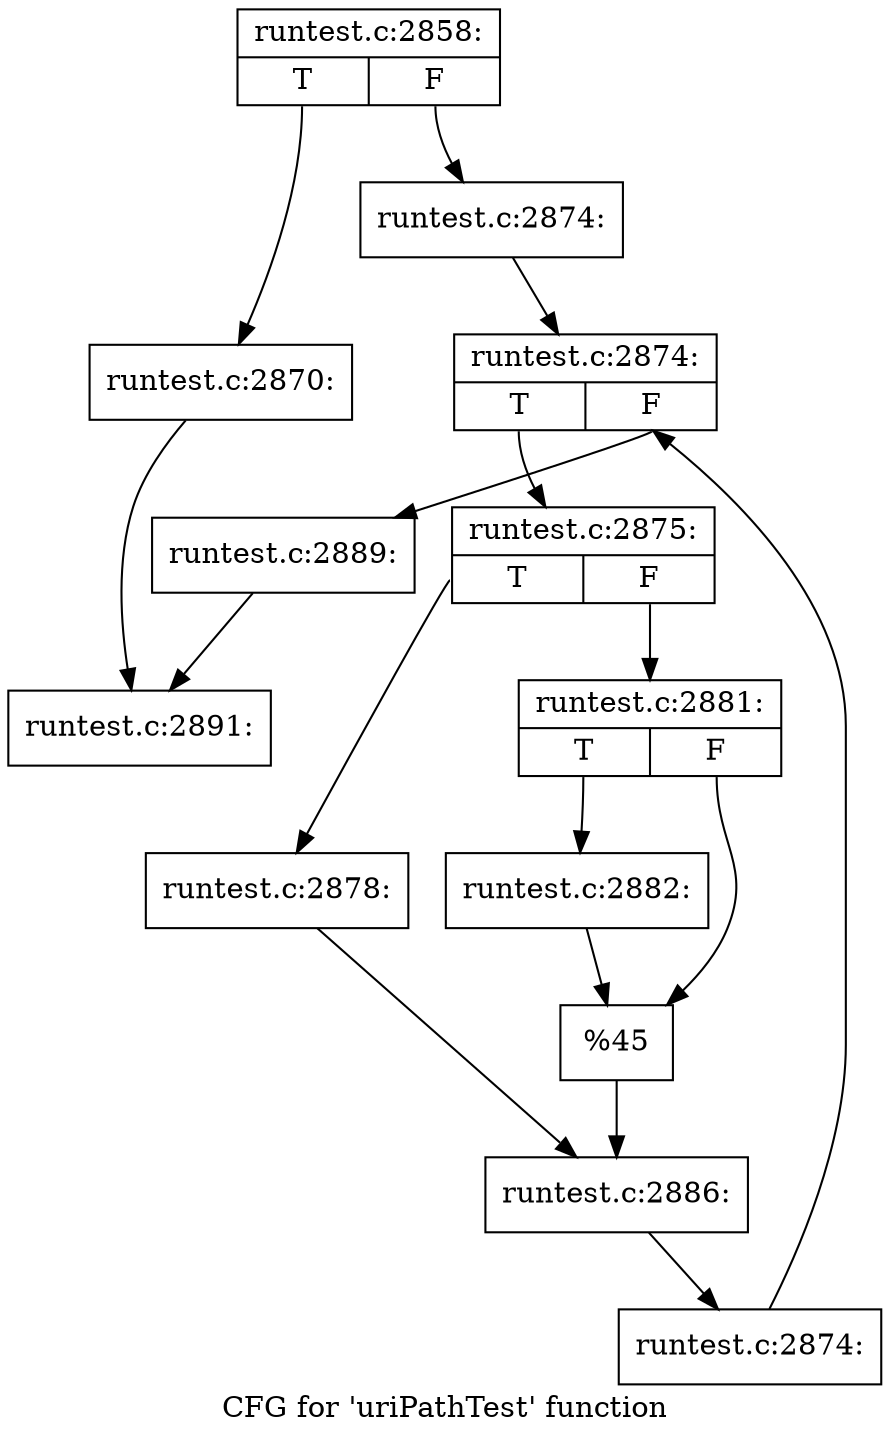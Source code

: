 digraph "CFG for 'uriPathTest' function" {
	label="CFG for 'uriPathTest' function";

	Node0x4276d10 [shape=record,label="{runtest.c:2858:|{<s0>T|<s1>F}}"];
	Node0x4276d10:s0 -> Node0x4281ae0;
	Node0x4276d10:s1 -> Node0x4281b30;
	Node0x4281ae0 [shape=record,label="{runtest.c:2870:}"];
	Node0x4281ae0 -> Node0x427f8d0;
	Node0x4281b30 [shape=record,label="{runtest.c:2874:}"];
	Node0x4281b30 -> Node0x4282a20;
	Node0x4282a20 [shape=record,label="{runtest.c:2874:|{<s0>T|<s1>F}}"];
	Node0x4282a20:s0 -> Node0x42833a0;
	Node0x4282a20:s1 -> Node0x42824d0;
	Node0x42833a0 [shape=record,label="{runtest.c:2875:|{<s0>T|<s1>F}}"];
	Node0x42833a0:s0 -> Node0x4283da0;
	Node0x42833a0:s1 -> Node0x42841d0;
	Node0x4283da0 [shape=record,label="{runtest.c:2878:}"];
	Node0x4283da0 -> Node0x4284010;
	Node0x42841d0 [shape=record,label="{runtest.c:2881:|{<s0>T|<s1>F}}"];
	Node0x42841d0:s0 -> Node0x4284990;
	Node0x42841d0:s1 -> Node0x42849e0;
	Node0x4284990 [shape=record,label="{runtest.c:2882:}"];
	Node0x4284990 -> Node0x42849e0;
	Node0x42849e0 [shape=record,label="{%45}"];
	Node0x42849e0 -> Node0x4284010;
	Node0x4284010 [shape=record,label="{runtest.c:2886:}"];
	Node0x4284010 -> Node0x4283350;
	Node0x4283350 [shape=record,label="{runtest.c:2874:}"];
	Node0x4283350 -> Node0x4282a20;
	Node0x42824d0 [shape=record,label="{runtest.c:2889:}"];
	Node0x42824d0 -> Node0x427f8d0;
	Node0x427f8d0 [shape=record,label="{runtest.c:2891:}"];
}
